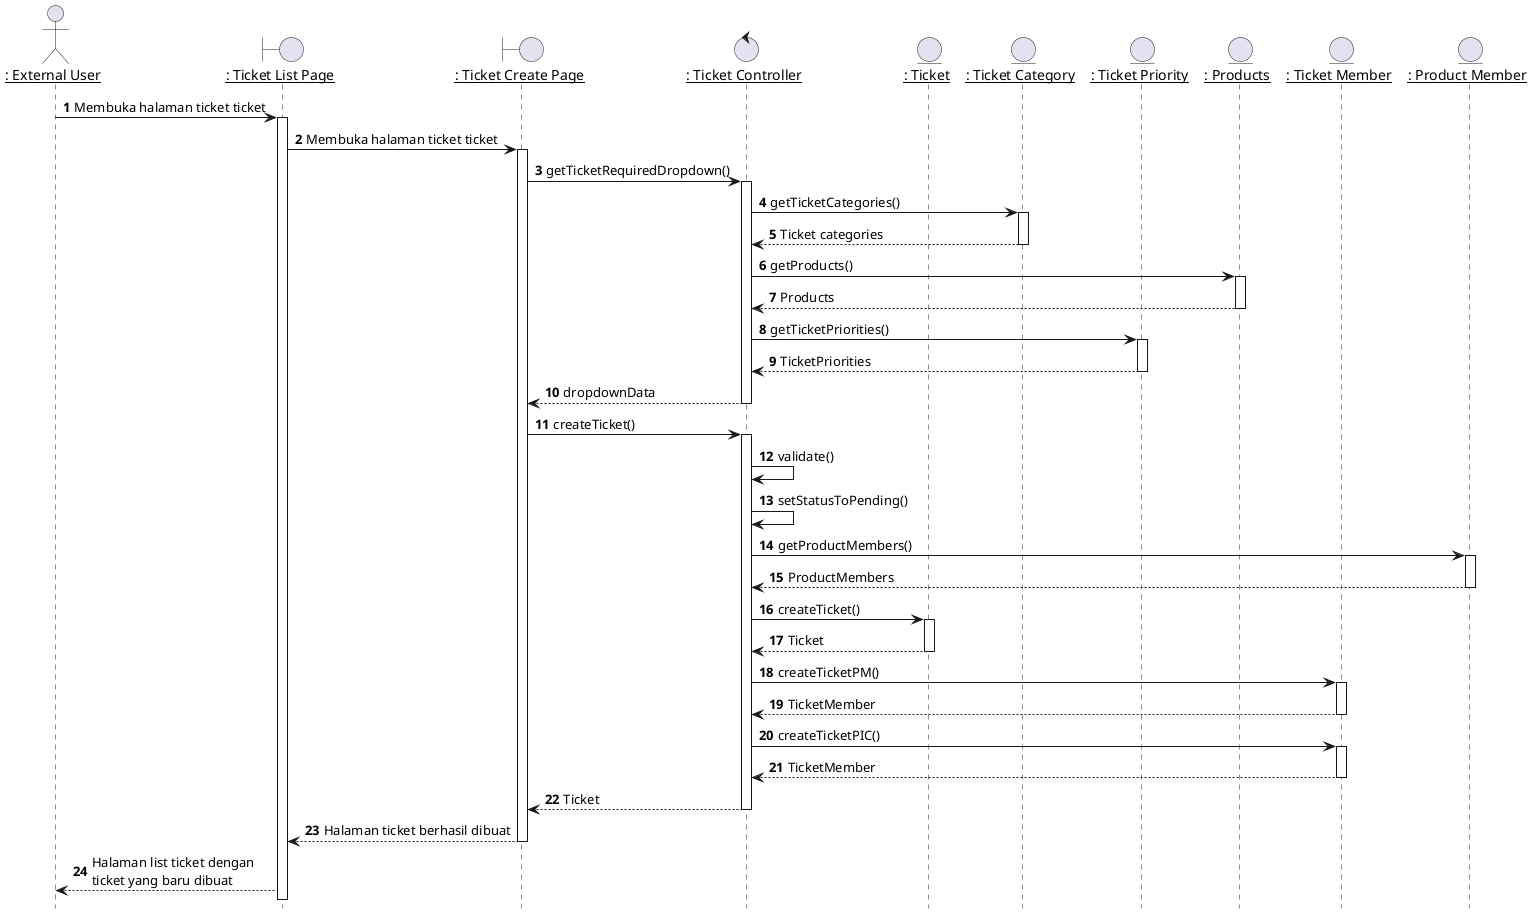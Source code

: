 @startuml Membuat Ticket

hide footbox

' title "Membuat Ticket"

actor EU as "__: External User__"
boundary TicketListPage as "__: Ticket List Page__"
boundary TicketCreatePage as "__: Ticket Create Page__"
control TicketController as "__: Ticket Controller__"
entity Ticket as "__: Ticket__"
entity TicketCategories as "__: Ticket Category__"
entity TicketPriorities as "__: Ticket Priority__"
entity Product as "__: Products__"
entity TicketMember as "__: Ticket Member__"
entity ProductMembers as "__: Product Member__"


autonumber 1
EU -> TicketListPage: Membuka halaman ticket ticket
activate TicketListPage

TicketListPage -> TicketCreatePage: Membuka halaman ticket ticket
activate TicketCreatePage

TicketCreatePage -> TicketController: getTicketRequiredDropdown()
activate TicketController

TicketController -> TicketCategories: getTicketCategories()
activate TicketCategories

TicketCategories --> TicketController : Ticket categories
deactivate TicketCategories

TicketController -> Product: getProducts()
activate Product

Product --> TicketController : Products
deactivate Product


TicketController -> TicketPriorities: getTicketPriorities()
activate TicketPriorities

TicketPriorities --> TicketController : TicketPriorities
deactivate TicketPriorities

TicketController --> TicketCreatePage: dropdownData
deactivate TicketController


' EU -> TicketCreatePage: Mengisi field ticket
' activate TicketCreatePage

TicketCreatePage -> TicketController: createTicket()
activate TicketController

TicketController -> TicketController: validate()
TicketController -> TicketController: setStatusToPending()

TicketController -> ProductMembers: getProductMembers()
activate ProductMembers

ProductMembers --> TicketController : ProductMembers
deactivate ProductMembers

TicketController -> Ticket: createTicket()
activate Ticket

Ticket --> TicketController : Ticket
deactivate Ticket

TicketController -> TicketMember: createTicketPM()
activate TicketMember

TicketMember --> TicketController : TicketMember
deactivate TicketMember

TicketController -> TicketMember: createTicketPIC()
activate TicketMember

TicketMember --> TicketController : TicketMember
deactivate TicketMember

TicketController --> TicketCreatePage : Ticket
deactivate TicketController

TicketCreatePage --> TicketListPage : Halaman ticket berhasil dibuat
deactivate TicketCreatePage

TicketListPage --> EU : Halaman list ticket dengan\nticket yang baru dibuat
deactivate TicketCreatePage


@enduml
